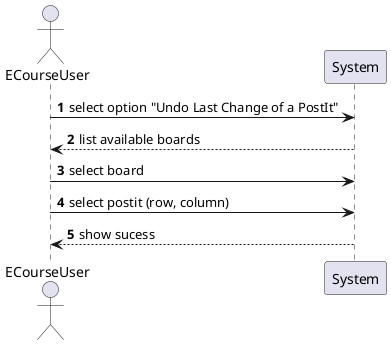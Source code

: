 @startuml
'https://plantuml.com/sequence-diagram

autonumber

actor "ECourseUser" as User
participant "System" as System

User -> System: select option "Undo Last Change of a PostIt"
System --> User: list available boards
User -> System: select board
User -> System: select postit (row, column)
System --> User: show sucess

@enduml